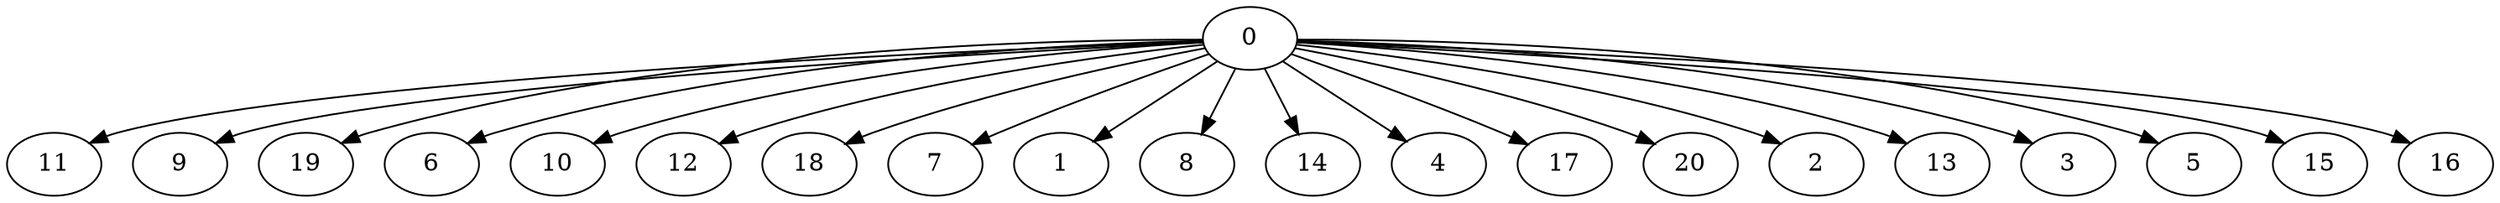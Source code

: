digraph "Fork_Nodes_21_CCR_10.00_WeightType_Random#1" {
	graph ["Duplicate states"=0,
		GraphType=Fork,
		"Max states in OPEN"=0,
		Modes="120000ms; topo-ordered tasks, ; Pruning: task equivalence, fixed order ready list, ; F-value: ; Optimisation: best schedule length (\
SL) optimisation on equal, ",
		NumberOfTasks=21,
		"Pruned using list schedule length"=1507,
		"States removed from OPEN"=0,
		TargetSystem="Homogeneous-4",
		"Time to schedule (ms)"=234,
		"Total idle time"=169,
		"Total schedule length"=74,
		"Total sequential time"=121,
		"Total states created"=8194
	];
	0	["Finish time"=2,
		Processor=0,
		"Start time"=0,
		Weight=2];
	11	["Finish time"=21,
		Processor=0,
		"Start time"=11,
		Weight=10];
	0 -> 11	[Weight=73];
	9	["Finish time"=30,
		Processor=0,
		"Start time"=21,
		Weight=9];
	0 -> 9	[Weight=73];
	19	["Finish time"=11,
		Processor=0,
		"Start time"=2,
		Weight=9];
	0 -> 19	[Weight=64];
	6	["Finish time"=60,
		Processor=0,
		"Start time"=52,
		Weight=8];
	0 -> 6	[Weight=91];
	10	["Finish time"=74,
		Processor=1,
		"Start time"=66,
		Weight=8];
	0 -> 10	[Weight=64];
	12	["Finish time"=38,
		Processor=0,
		"Start time"=30,
		Weight=8];
	0 -> 12	[Weight=73];
	18	["Finish time"=37,
		Processor=1,
		"Start time"=29,
		Weight=8];
	0 -> 18	[Weight=27];
	7	["Finish time"=67,
		Processor=0,
		"Start time"=60,
		Weight=7];
	0 -> 7	[Weight=91];
	1	["Finish time"=73,
		Processor=0,
		"Start time"=67,
		Weight=6];
	0 -> 1	[Weight=91];
	8	["Finish time"=72,
		Processor=2,
		"Start time"=66,
		Weight=6];
	0 -> 8	[Weight=64];
	14	["Finish time"=44,
		Processor=0,
		"Start time"=38,
		Weight=6];
	0 -> 14	[Weight=73];
	4	["Finish time"=25,
		Processor=3,
		"Start time"=20,
		Weight=5];
	0 -> 4	[Weight=18];
	17	["Finish time"=52,
		Processor=3,
		"Start time"=47,
		Weight=5];
	0 -> 17	[Weight=45];
	20	["Finish time"=71,
		Processor=3,
		"Start time"=66,
		Weight=5];
	0 -> 20	[Weight=64];
	2	["Finish time"=48,
		Processor=0,
		"Start time"=44,
		Weight=4];
	0 -> 2	[Weight=73];
	13	["Finish time"=52,
		Processor=0,
		"Start time"=48,
		Weight=4];
	0 -> 13	[Weight=82];
	3	["Finish time"=41,
		Processor=3,
		"Start time"=38,
		Weight=3];
	0 -> 3	[Weight=36];
	5	["Finish time"=44,
		Processor=3,
		"Start time"=41,
		Weight=3];
	0 -> 5	[Weight=36];
	15	["Finish time"=32,
		Processor=3,
		"Start time"=29,
		Weight=3];
	0 -> 15	[Weight=27];
	16	["Finish time"=54,
		Processor=3,
		"Start time"=52,
		Weight=2];
	0 -> 16	[Weight=45];
}
